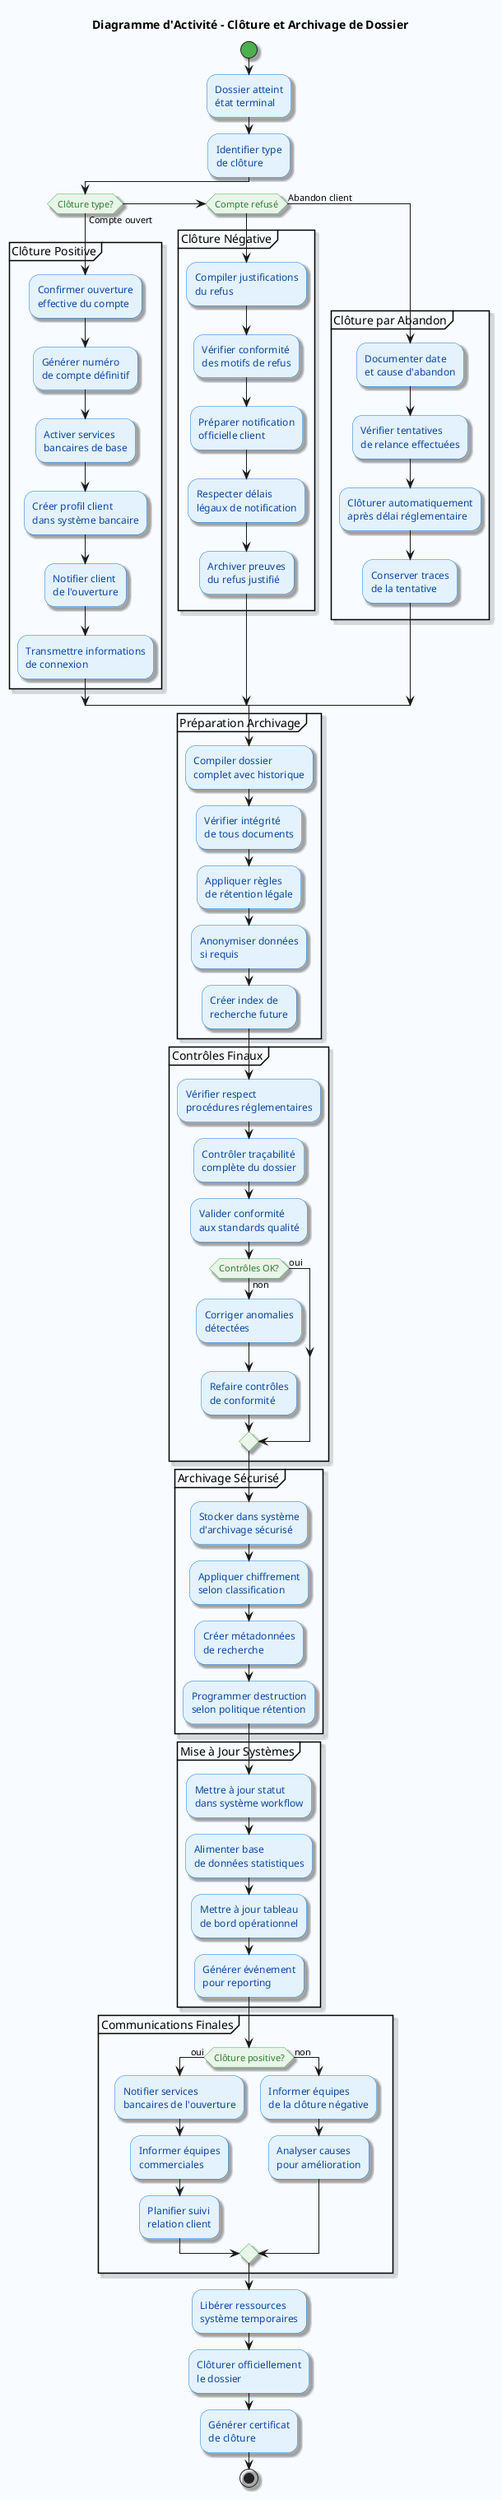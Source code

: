 @startuml ClotureDossier
skinparam backgroundColor #F8FBFF
skinparam activity {
    BackgroundColor #E3F2FD
    BorderColor #1976D2
    FontColor #0D47A1
    DiamondBackgroundColor #E8F5E8
    DiamondBorderColor #4CAF50
    DiamondFontColor #2E7D32
    StartColor #4CAF50
    EndColor #F44336
}
skinparam actor {
    BackgroundColor #FF7043
    BorderColor #D84315
    FontColor #FFFFFF
}
skinparam shadowing true

title Diagramme d'Activité - Clôture et Archivage de Dossier


|Système|
start
:Dossier atteint
état terminal;

:Identifier type
de clôture;

if (Clôture type?) then (Compte ouvert)
    
    partition "Clôture Positive" {
        :Confirmer ouverture
        effective du compte;
        
        :Générer numéro
        de compte définitif;
        
        :Activer services
        bancaires de base;
        
        :Créer profil client
        dans système bancaire;
        
        
        :Notifier client
        de l'ouverture;
        
        :Transmettre informations
        de connexion;
        
    }
    
elseif (Compte refusé) then
    
    partition "Clôture Négative" {
        :Compiler justifications
        du refus;
        
        :Vérifier conformité
        des motifs de refus;
        
        :Préparer notification
        officielle client;
        
        :Respecter délais
        légaux de notification;
        
        :Archiver preuves
        du refus justifié;
    }
    
    
else (Abandon client)
    
    partition "Clôture par Abandon" {
        :Documenter date
        et cause d'abandon;
        
        :Vérifier tentatives
        de relance effectuées;
        
        :Clôturer automatiquement
        après délai réglementaire;
        
        :Conserver traces
        de la tentative;
    }
    
endif


partition "Préparation Archivage" {
    :Compiler dossier
    complet avec historique;
    
    :Vérifier intégrité
    de tous documents;
    
    :Appliquer règles
    de rétention légale;
    
    :Anonymiser données
    si requis;
    
    :Créer index de
    recherche future;
}

partition "Contrôles Finaux" {
    :Vérifier respect
    procédures réglementaires;
    
    :Contrôler traçabilité
    complète du dossier;
    
    :Valider conformité
    aux standards qualité;
    
    if (Contrôles OK?) then (non)
        :Corriger anomalies
        détectées;
        
        :Refaire contrôles
        de conformité;
    else (oui)
    endif
}

partition "Archivage Sécurisé" {
    :Stocker dans système
    d'archivage sécurisé;
    
    :Appliquer chiffrement
    selon classification;
    
    :Créer métadonnées
    de recherche;
    
    :Programmer destruction
    selon politique rétention;
}


partition "Mise à Jour Systèmes" {
    :Mettre à jour statut
    dans système workflow;
    
    :Alimenter base
    de données statistiques;
    
    :Mettre à jour tableau
    de bord opérationnel;
    
    :Générer événement
    pour reporting;
}


partition "Communications Finales" {
    if (Clôture positive?) then (oui)
        
        :Notifier services
        bancaires de l'ouverture;
        
        
        :Informer équipes
        commerciales;
        
        :Planifier suivi
        relation client;
        
        
    else (non)
        :Informer équipes
        de la clôture négative;
        
        :Analyser causes
        pour amélioration;
    endif
}


:Libérer ressources
système temporaires;

:Clôturer officiellement
le dossier;

|Système|
:Générer certificat
de clôture;

stop

@enduml

